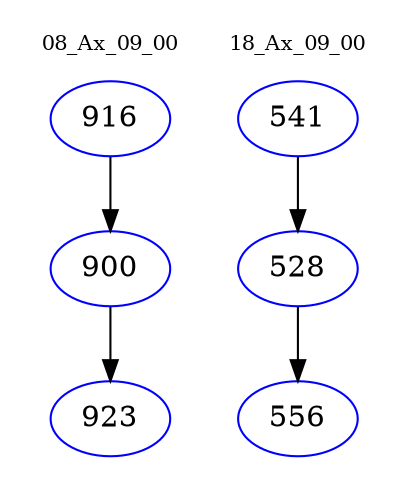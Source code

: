 digraph{
subgraph cluster_0 {
color = white
label = "08_Ax_09_00";
fontsize=10;
T0_916 [label="916", color="blue"]
T0_916 -> T0_900 [color="black"]
T0_900 [label="900", color="blue"]
T0_900 -> T0_923 [color="black"]
T0_923 [label="923", color="blue"]
}
subgraph cluster_1 {
color = white
label = "18_Ax_09_00";
fontsize=10;
T1_541 [label="541", color="blue"]
T1_541 -> T1_528 [color="black"]
T1_528 [label="528", color="blue"]
T1_528 -> T1_556 [color="black"]
T1_556 [label="556", color="blue"]
}
}
